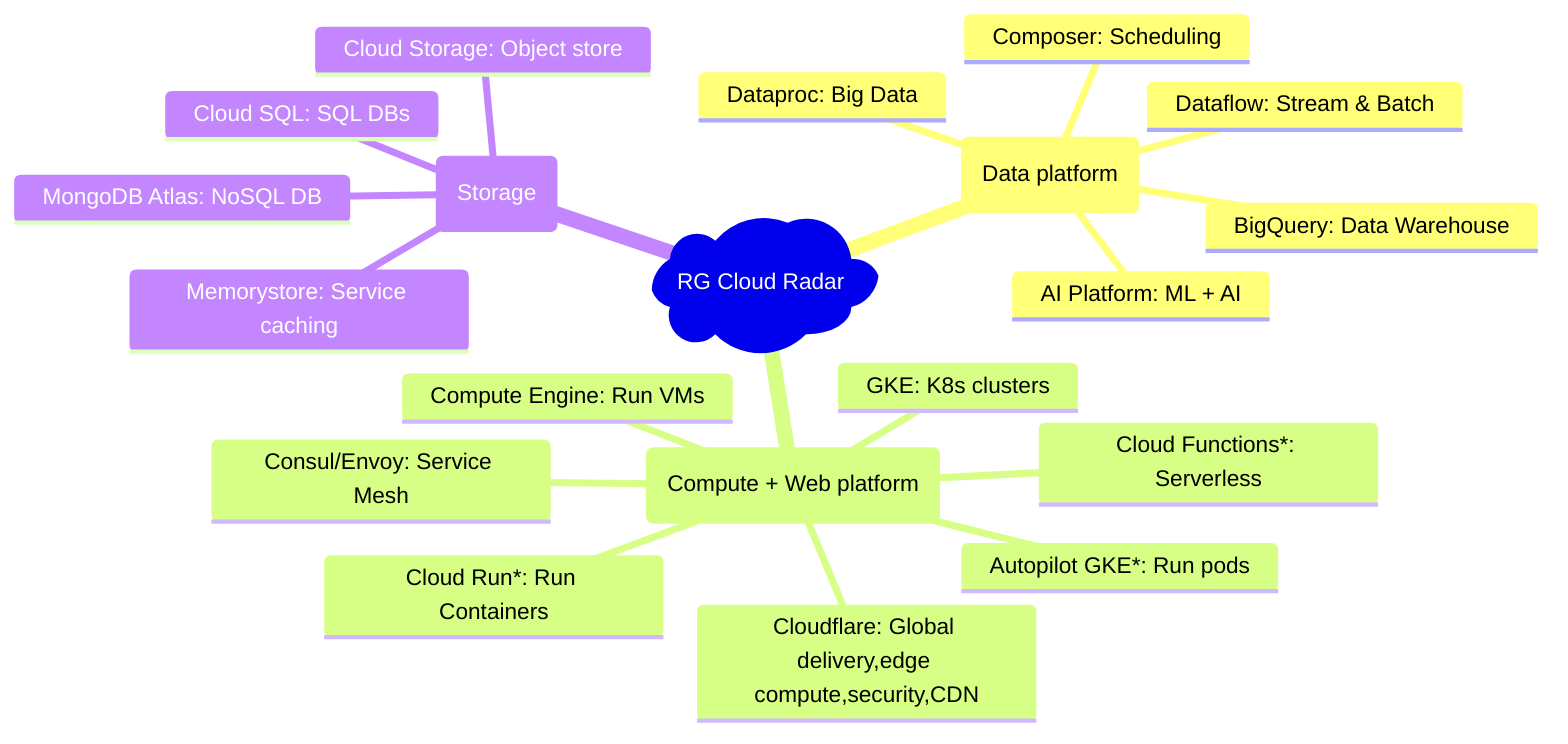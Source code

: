mindmap
root(RG Cloud Radar))
  (Data platform)
  ::icon(fa-solid fa-chart-pie)
                BigQuery: Data Warehouse
                AI Platform: ML + AI
                Dataflow: Stream & Batch
                Dataproc: Big Data
                Composer: Scheduling
  (Compute + Web platform)
    ::icon(fa-solid fa-microchip)
                GKE: K8s clusters
                Cloudflare: Global delivery,edge compute,security,CDN
                Compute Engine: Run VMs 
                Cloud Functions*: Serverless
                Consul/Envoy: Service Mesh
                Autopilot GKE*: Run pods
                Cloud Run*: Run Containers

  (Storage)
        ::icon(fa-solid fa-database)
                Cloud Storage: Object store
                Cloud SQL: SQL DBs
                MongoDB Atlas: NoSQL DB
                Memorystore: Service caching